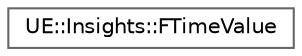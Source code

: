 digraph "Graphical Class Hierarchy"
{
 // INTERACTIVE_SVG=YES
 // LATEX_PDF_SIZE
  bgcolor="transparent";
  edge [fontname=Helvetica,fontsize=10,labelfontname=Helvetica,labelfontsize=10];
  node [fontname=Helvetica,fontsize=10,shape=box,height=0.2,width=0.4];
  rankdir="LR";
  Node0 [id="Node000000",label="UE::Insights::FTimeValue",height=0.2,width=0.4,color="grey40", fillcolor="white", style="filled",URL="$d5/d68/structUE_1_1Insights_1_1FTimeValue.html",tooltip=" "];
}
